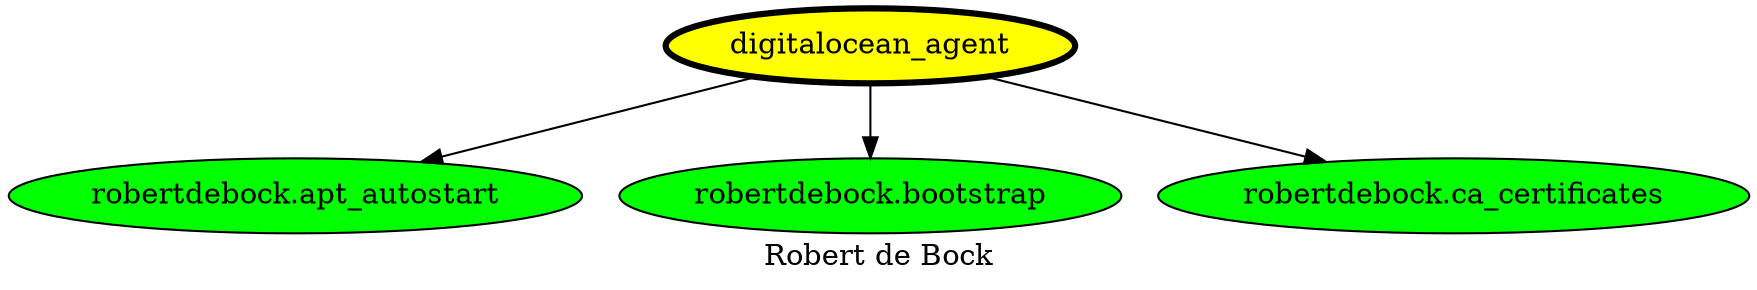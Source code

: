 digraph PhiloDilemma {
  label = "Robert de Bock" ;
  overlap=false
  {
    "digitalocean_agent" [fillcolor=yellow style=filled penwidth=3]
    "robertdebock.apt_autostart" [fillcolor=green style=filled]
    "robertdebock.bootstrap" [fillcolor=green style=filled]
    "robertdebock.ca_certificates" [fillcolor=green style=filled]
  }
  "digitalocean_agent" -> "robertdebock.apt_autostart"
  "digitalocean_agent" -> "robertdebock.bootstrap"
  "digitalocean_agent" -> "robertdebock.ca_certificates"
}
